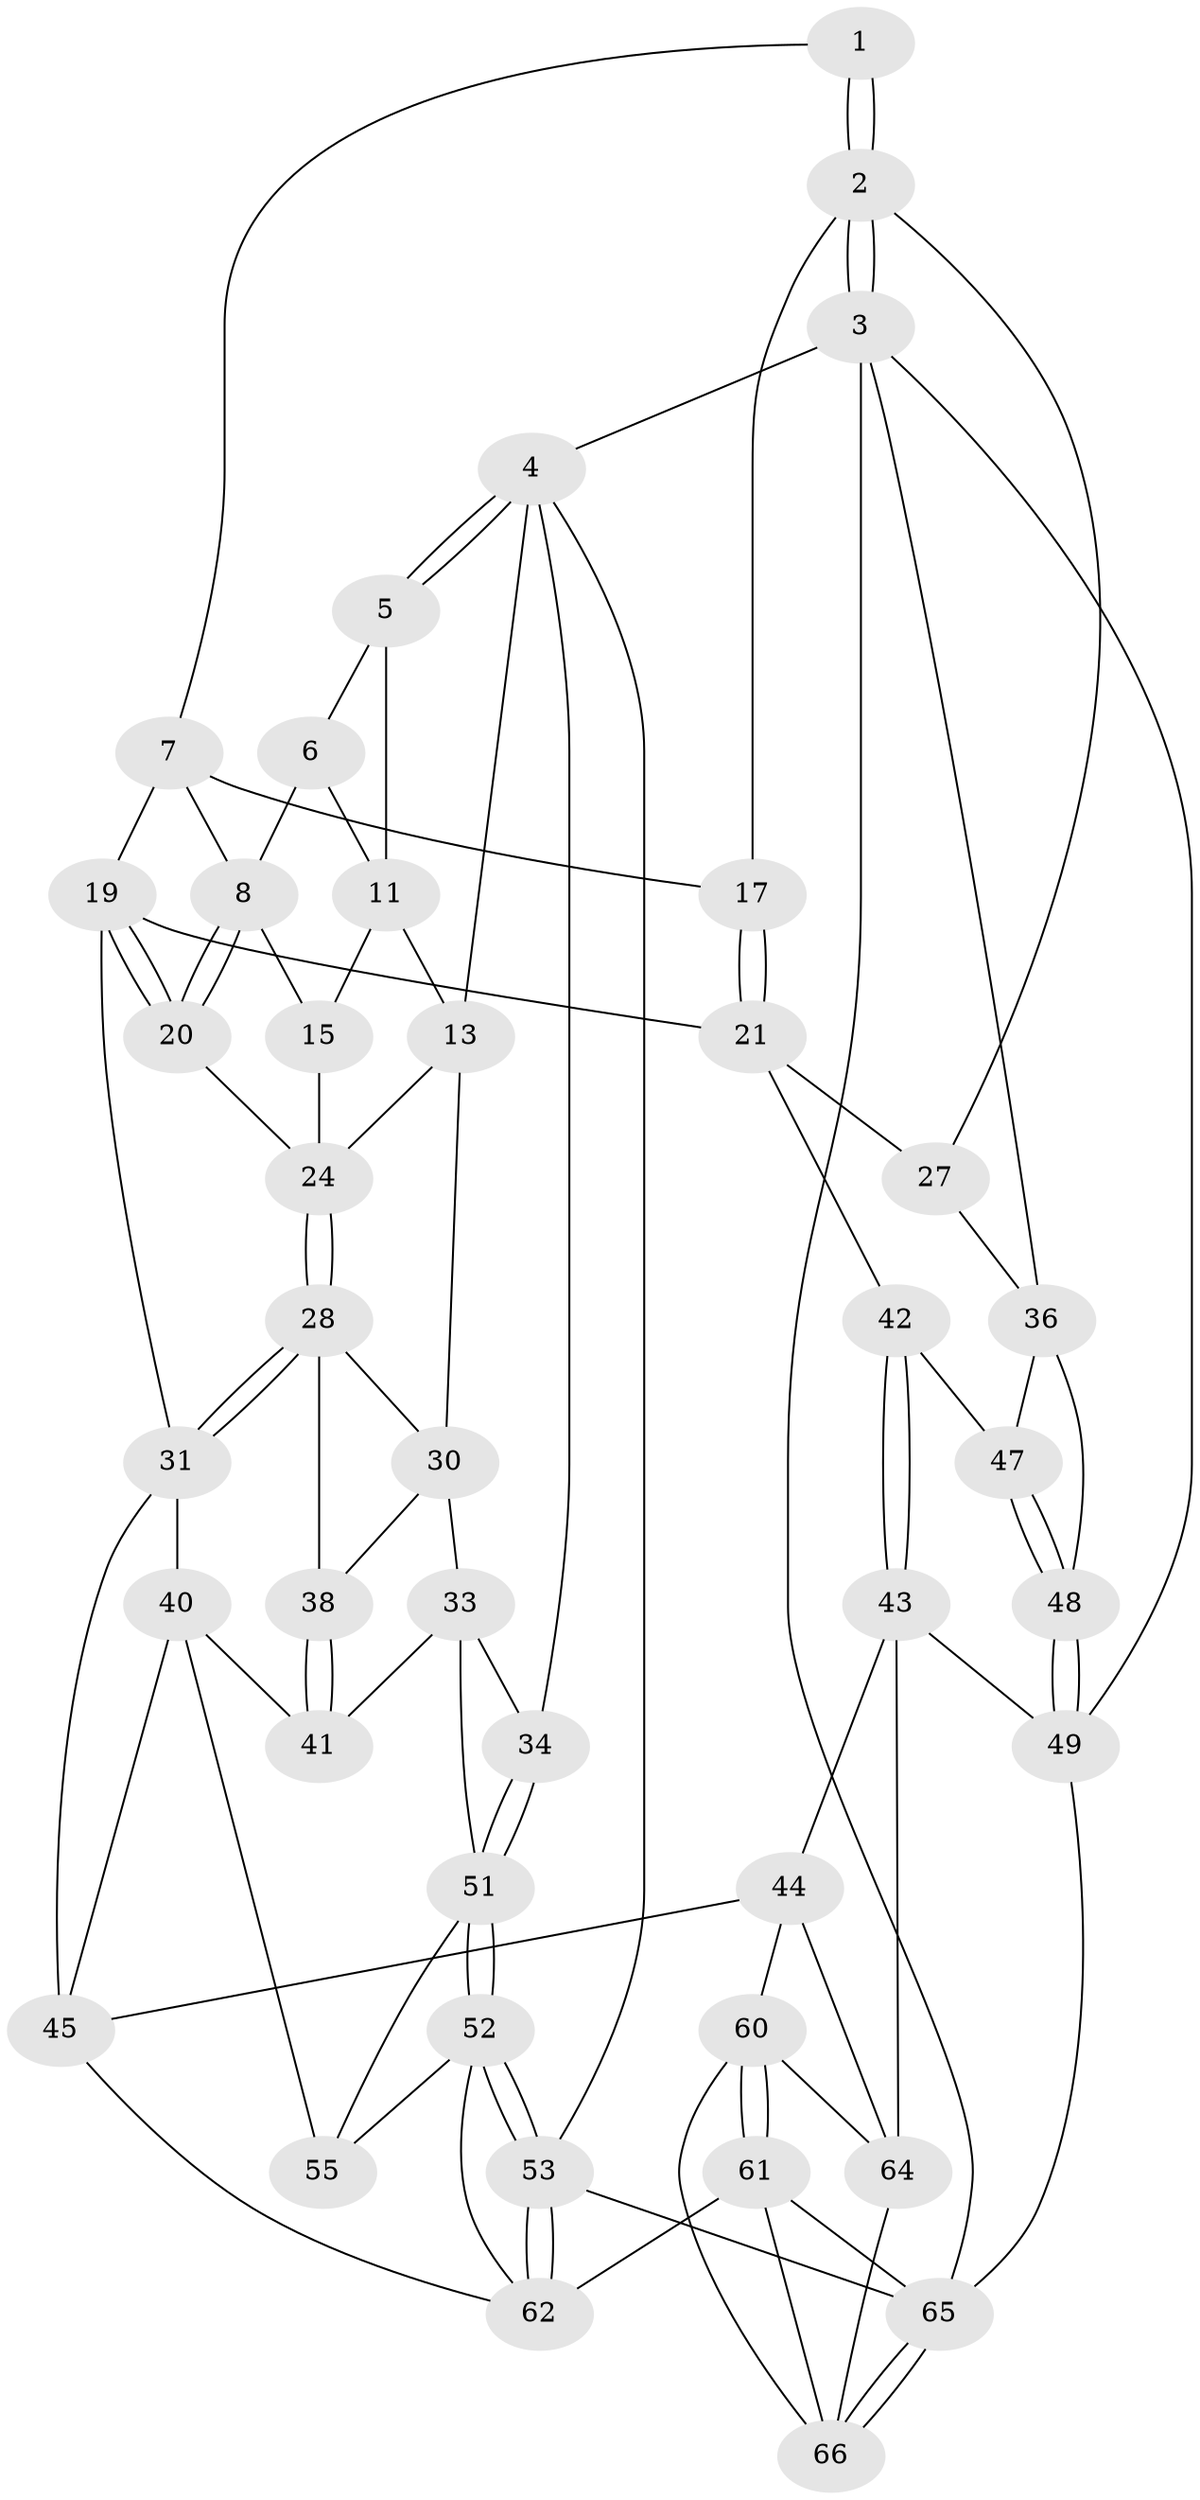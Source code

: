 // Generated by graph-tools (version 1.1) at 2025/24/03/03/25 07:24:34]
// undirected, 43 vertices, 98 edges
graph export_dot {
graph [start="1"]
  node [color=gray90,style=filled];
  1 [pos="+0.4229241019656938+0"];
  2 [pos="+1+0",super="+18"];
  3 [pos="+1+0",super="+35"];
  4 [pos="+0+0",super="+14"];
  5 [pos="+0+0"];
  6 [pos="+0.09575453928856784+0",super="+10"];
  7 [pos="+0.4357234411064533+0.03781068588966094",super="+16"];
  8 [pos="+0.35462423532339443+0.12137226968098634",super="+9"];
  11 [pos="+0.06669400270489516+0.05329847953186623",super="+12"];
  13 [pos="+0+0.20938571207515863",super="+26"];
  15 [pos="+0.22409545330566377+0.1771745839682116"];
  17 [pos="+0.6959103430420335+0.15196989039451006"];
  19 [pos="+0.49617884913283566+0.319858553352201",super="+23"];
  20 [pos="+0.43781500266590784+0.2969303907620165"];
  21 [pos="+0.666160524293607+0.43161245944735166",super="+22"];
  24 [pos="+0.30355875732131654+0.327236914170431",super="+25"];
  27 [pos="+0.8590991632909315+0.3364789613719148"];
  28 [pos="+0.2953230154543048+0.3897380430353915",super="+29"];
  30 [pos="+0.1117342231203447+0.3347859432964477",super="+32"];
  31 [pos="+0.44553810392953525+0.42741603012748836",super="+39"];
  33 [pos="+0.08972469922788677+0.43423798890962206",super="+46"];
  34 [pos="+0+0.47328658541808527"];
  36 [pos="+1+0.5195705327542433",super="+37"];
  38 [pos="+0.25673295760165193+0.5004193257225702"];
  40 [pos="+0.3287232387261347+0.5789391199281603",super="+54"];
  41 [pos="+0.26182129205794785+0.518879742639872"];
  42 [pos="+0.6597928128693555+0.48676533243598086"];
  43 [pos="+0.5958136374620525+0.5750436365739783",super="+50"];
  44 [pos="+0.5699234550026451+0.6028151419606925",super="+59"];
  45 [pos="+0.5559442317162301+0.6039675502314859",super="+57"];
  47 [pos="+0.7645776019612678+0.5384036053626965"];
  48 [pos="+0.8014431556079411+0.6314657743255488"];
  49 [pos="+0.8043474085280006+0.667529192275273",super="+58"];
  51 [pos="+0+0.7676113999131583",super="+56"];
  52 [pos="+0+1",super="+68"];
  53 [pos="+0+1"];
  55 [pos="+0.0887827069667252+0.7687021408374489"];
  60 [pos="+0.587109742217796+0.9472539414063835",super="+70"];
  61 [pos="+0.4890299264538716+1",super="+72"];
  62 [pos="+0.4511209940145874+1",super="+63"];
  64 [pos="+0.7794058567158232+0.7124573017420947",super="+67"];
  65 [pos="+1+0.8377319908134009",super="+69"];
  66 [pos="+0.9802319570655045+0.8125129663513392",super="+71"];
  1 -- 2;
  1 -- 2;
  1 -- 7;
  2 -- 3;
  2 -- 3;
  2 -- 17;
  2 -- 27;
  3 -- 4;
  3 -- 65;
  3 -- 49;
  3 -- 36;
  4 -- 5;
  4 -- 5;
  4 -- 53;
  4 -- 34;
  4 -- 13;
  5 -- 6;
  5 -- 11;
  6 -- 11;
  6 -- 8;
  7 -- 8;
  7 -- 17;
  7 -- 19;
  8 -- 20;
  8 -- 20;
  8 -- 15;
  11 -- 13;
  11 -- 15;
  13 -- 24;
  13 -- 30;
  15 -- 24;
  17 -- 21;
  17 -- 21;
  19 -- 20;
  19 -- 20;
  19 -- 31;
  19 -- 21;
  20 -- 24;
  21 -- 27;
  21 -- 42;
  24 -- 28;
  24 -- 28;
  27 -- 36;
  28 -- 31;
  28 -- 31;
  28 -- 38;
  28 -- 30;
  30 -- 38;
  30 -- 33;
  31 -- 40;
  31 -- 45;
  33 -- 34;
  33 -- 41;
  33 -- 51;
  34 -- 51;
  34 -- 51;
  36 -- 48;
  36 -- 47;
  38 -- 41;
  38 -- 41;
  40 -- 41;
  40 -- 55;
  40 -- 45;
  42 -- 43;
  42 -- 43;
  42 -- 47;
  43 -- 44;
  43 -- 64;
  43 -- 49;
  44 -- 45;
  44 -- 64;
  44 -- 60;
  45 -- 62;
  47 -- 48;
  47 -- 48;
  48 -- 49;
  48 -- 49;
  49 -- 65;
  51 -- 52;
  51 -- 52;
  51 -- 55;
  52 -- 53;
  52 -- 53;
  52 -- 62;
  52 -- 55;
  53 -- 62;
  53 -- 62;
  53 -- 65;
  60 -- 61;
  60 -- 61;
  60 -- 64;
  60 -- 66;
  61 -- 62;
  61 -- 65;
  61 -- 66;
  64 -- 66;
  65 -- 66;
  65 -- 66;
}
